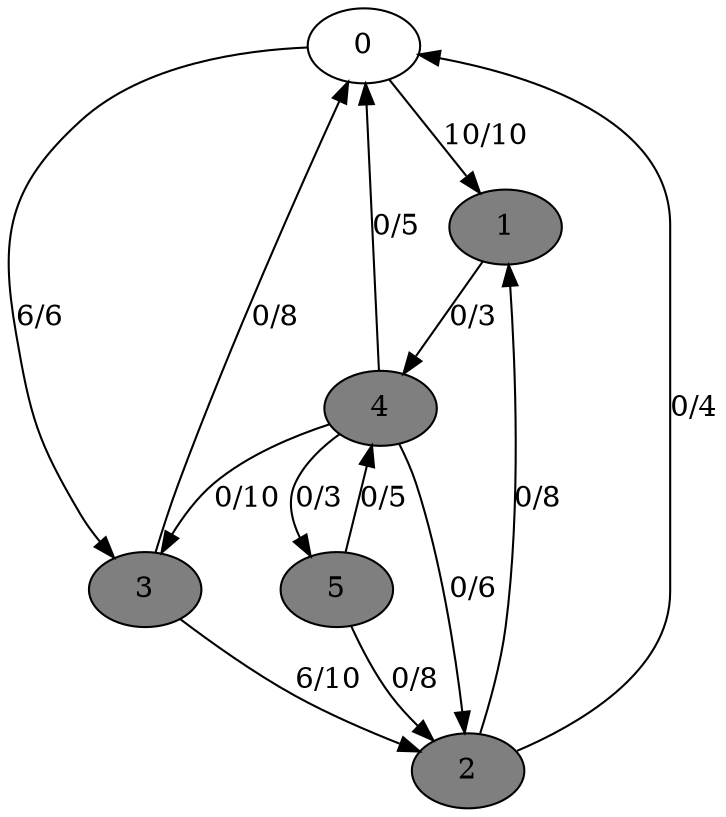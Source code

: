digraph G {
	0[style=filled fillcolor=grey100];
	0->1[label ="10/10"] ;
	0->3[label ="6/6"] ;
	1[style=filled fillcolor=grey50];
	1->4[label ="0/3"] ;
	2[style=filled fillcolor=grey50];
	2->0[label ="0/4"] ;
	2->1[label ="0/8"] ;
	3[style=filled fillcolor=grey50];
	3->0[label ="0/8"] ;
	3->2[label ="6/10"] ;
	4[style=filled fillcolor=grey50];
	4->0[label ="0/5"] ;
	4->2[label ="0/6"] ;
	4->3[label ="0/10"] ;
	4->5[label ="0/3"] ;
	5[style=filled fillcolor=grey50];
	5->2[label ="0/8"] ;
	5->4[label ="0/5"] ;
}
